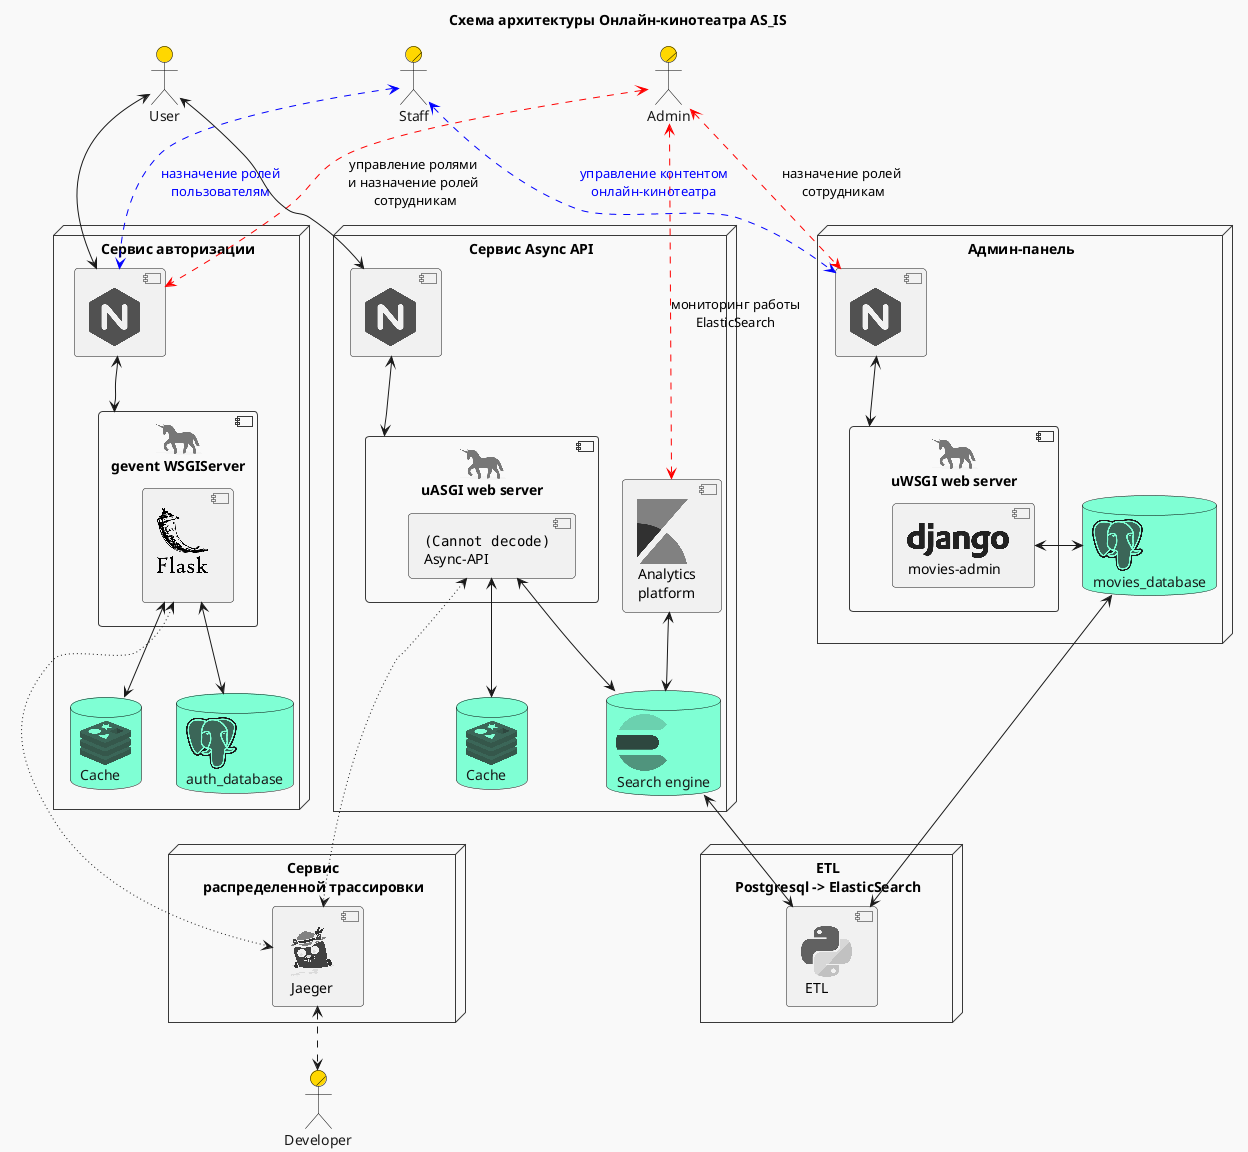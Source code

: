 @startuml
!theme mars

!include <logos/kafka>
!include <logos/elasticsearch>
!include <logos/nginx>
!include <logos/redis>
!include <logos/postgresql>
!include <logos/flask>
!include <logos/gunicorn>
!include <logos/jaeger>
!include <logos/django>
!include <logos/kibana>
!include <logos/python>

skinparam actor {
BorderColor black
BackgroundColor Gold
}
skinparam database {
BorderColor black
BackgroundColor Aquamarine
}

actor/ Admin
actor/ Staff
actor User
actor/ Developer

title Схема архитектуры Онлайн-кинотеатра AS_IS

node "Админ-панель" as admin_panel {

    component "<$nginx>" as nginx_admin
    component "<$gunicorn>\nuWSGI web server" as gunicorn {
    component "<$django>\nmovies-admin" as django
    }
    database "<$postgresql>\nmovies_database" as postgres_admin

    nginx_admin <-down-> gunicorn
    django <-right-> postgres_admin
}

node "Сервис Async API" as async_api {
    component "<$nginx>" as nginx_async
    component "<$kibana>\nAnalytics\nplatform" as kibana_async
    component "<$gunicorn>\nuASGI web server" as uvicorn {
    component "<img:FastAPI.png>\nAsync-API" as async_web_api
    }
    database "<$redis>\nCache" as redis_async
    database "<$elasticsearch>\nSearch engine" as elastic_async


    kibana_async <-down-> elastic_async
    async_web_api <-down-> redis_async
    uvicorn <-up-> nginx_async
    elastic_async <-up-> [async_web_api]
}

node "Сервис авторизации" as auth {
    component "<$nginx>" as nginx_auth
    database "<$redis>\nCache" as redis_auth
    database "<$postgresql>\nauth_database" as postgres_auth
    component "<$gunicorn>\ngevent WSGIServer" as gevent {
    component "<$flask>\n" as auth_api
    }

    redis_auth <-up-> [auth_api]
    auth_api <-down-> postgres_auth
    gevent <-up-> nginx_auth

'    note bottom of redis_auth
'    1. Выданные пользователям refresh-токены\n
'    2. Blacklist отозванных access-токенов
'    end note
}

node "ETL\nPostgresql -> ElasticSearch" {
    component "<$python>\n ETL" as etl
}

node "Сервис\nраспределенной трассировки" as Jaeger {
    component "<$jaeger>\n Jaeger" as jaeger
}

Staff <..> nginx_admin #blue;text:blue : управление контентом\nонлайн-кинотеатра
Staff <..> nginx_auth #blue;text:blue : назначение ролей\nпользователям
Admin <..> nginx_admin #red : назначение ролей\n сотрудникам
Admin <..> kibana_async #red : мониторинг работы\nElasticSearch
Admin <..> nginx_auth #red : управление ролями\nи назначение ролей\n сотрудникам
Developer <.u.> jaeger

User <--> nginx_async
User <--> nginx_auth

postgres_admin <--> etl
elastic_async <--> etl
async_web_api <...> jaeger #line.dotted
auth_api <...> jaeger #line.dotted

@enduml